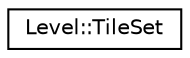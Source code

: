 digraph G
{
  edge [fontname="Helvetica",fontsize="10",labelfontname="Helvetica",labelfontsize="10"];
  node [fontname="Helvetica",fontsize="10",shape=record];
  rankdir="LR";
  Node1 [label="Level::TileSet",height=0.2,width=0.4,color="black", fillcolor="white", style="filled",URL="$class_level_1_1_tile_set.html"];
}
